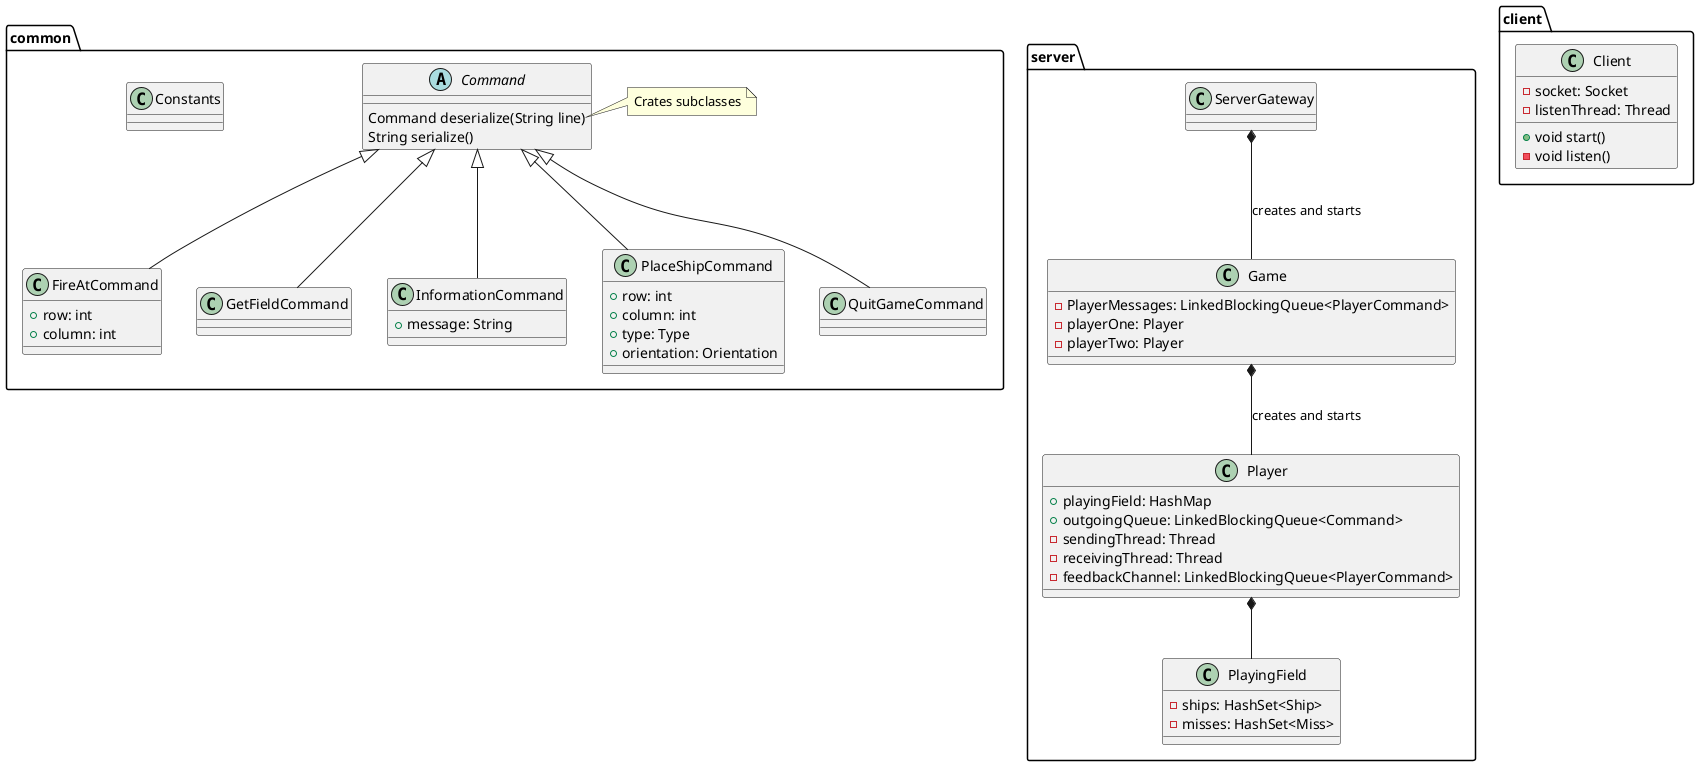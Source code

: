 @startuml
package server{
    class ServerGateway
    ServerGateway *-- Game : creates and starts

    class Game{
        -PlayerMessages: LinkedBlockingQueue<PlayerCommand>
        -playerOne: Player
        -playerTwo: Player
    }
    Game *-- Player : creates and starts


    class Player{
        +playingField: HashMap
        +outgoingQueue: LinkedBlockingQueue<Command>
        -sendingThread: Thread
        -receivingThread: Thread
        -feedbackChannel: LinkedBlockingQueue<PlayerCommand>
    }

    class PlayingField{
        -ships: HashSet<Ship>
        -misses: HashSet<Miss>
    }
    Player *-- PlayingField
}

package common{
    class Constants

    abstract class Command
        Command : Command deserialize(String line)
        Command : String serialize()
        note right of Command::deserialize
            Crates subclasses
        end note

    class FireAtCommand{
        +row: int
        +column: int
    }
    Command <|-- FireAtCommand

    class GetFieldCommand
    Command <|-- GetFieldCommand

    class InformationCommand
        InformationCommand : +message: String
    Command <|-- InformationCommand

    class PlaceShipCommand{
        +row: int
        +column: int
        +type: Type
        +orientation: Orientation
    }
    Command <|-- PlaceShipCommand

    class QuitGameCommand
    Command <|-- QuitGameCommand
}

package client{
    class Client{
        - socket: Socket
        -listenThread: Thread

        +void start()
        -void listen()
    }
}

@enduml

